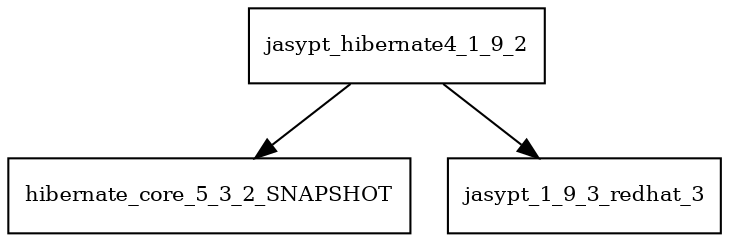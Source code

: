 digraph jasypt_hibernate4_1_9_2_dependencies {
  node [shape = box, fontsize=10.0];
  jasypt_hibernate4_1_9_2 -> hibernate_core_5_3_2_SNAPSHOT;
  jasypt_hibernate4_1_9_2 -> jasypt_1_9_3_redhat_3;
}
